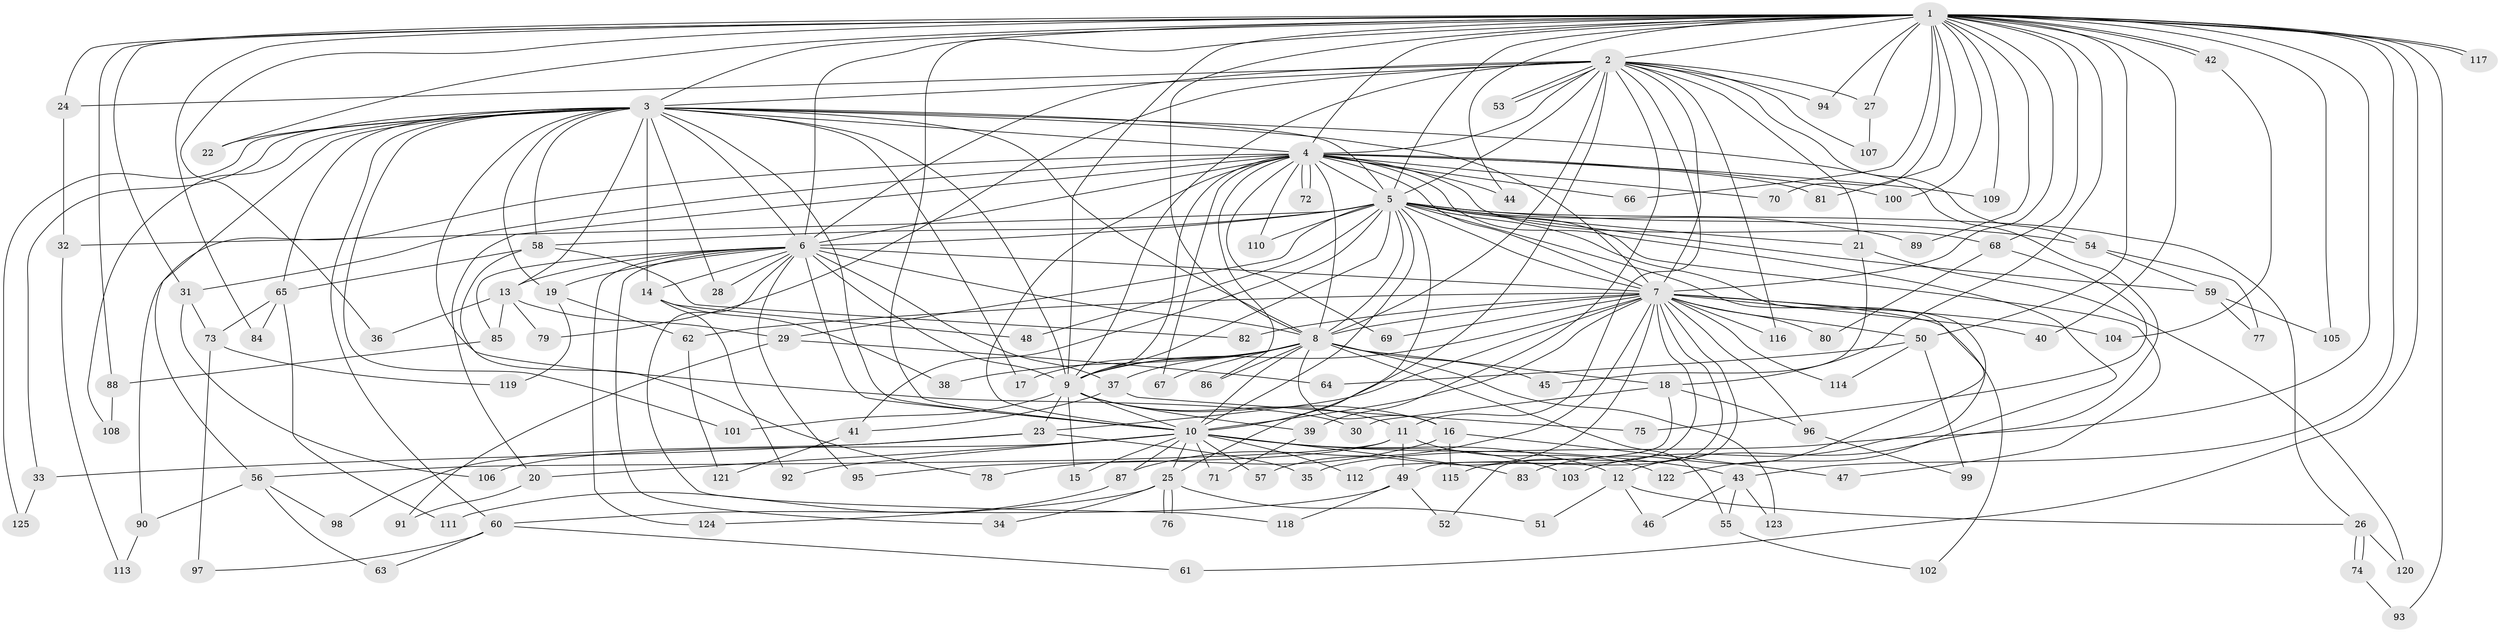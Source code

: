 // coarse degree distribution, {26: 0.016129032258064516, 17: 0.016129032258064516, 20: 0.016129032258064516, 32: 0.016129032258064516, 19: 0.016129032258064516, 16: 0.016129032258064516, 18: 0.016129032258064516, 13: 0.016129032258064516, 6: 0.04838709677419355, 5: 0.0967741935483871, 2: 0.46774193548387094, 4: 0.06451612903225806, 3: 0.12903225806451613, 8: 0.016129032258064516, 7: 0.016129032258064516, 1: 0.03225806451612903}
// Generated by graph-tools (version 1.1) at 2025/17/03/04/25 18:17:31]
// undirected, 125 vertices, 275 edges
graph export_dot {
graph [start="1"]
  node [color=gray90,style=filled];
  1;
  2;
  3;
  4;
  5;
  6;
  7;
  8;
  9;
  10;
  11;
  12;
  13;
  14;
  15;
  16;
  17;
  18;
  19;
  20;
  21;
  22;
  23;
  24;
  25;
  26;
  27;
  28;
  29;
  30;
  31;
  32;
  33;
  34;
  35;
  36;
  37;
  38;
  39;
  40;
  41;
  42;
  43;
  44;
  45;
  46;
  47;
  48;
  49;
  50;
  51;
  52;
  53;
  54;
  55;
  56;
  57;
  58;
  59;
  60;
  61;
  62;
  63;
  64;
  65;
  66;
  67;
  68;
  69;
  70;
  71;
  72;
  73;
  74;
  75;
  76;
  77;
  78;
  79;
  80;
  81;
  82;
  83;
  84;
  85;
  86;
  87;
  88;
  89;
  90;
  91;
  92;
  93;
  94;
  95;
  96;
  97;
  98;
  99;
  100;
  101;
  102;
  103;
  104;
  105;
  106;
  107;
  108;
  109;
  110;
  111;
  112;
  113;
  114;
  115;
  116;
  117;
  118;
  119;
  120;
  121;
  122;
  123;
  124;
  125;
  1 -- 2;
  1 -- 3;
  1 -- 4;
  1 -- 5;
  1 -- 6;
  1 -- 7;
  1 -- 8;
  1 -- 9;
  1 -- 10;
  1 -- 18;
  1 -- 22;
  1 -- 24;
  1 -- 27;
  1 -- 31;
  1 -- 35;
  1 -- 36;
  1 -- 40;
  1 -- 42;
  1 -- 42;
  1 -- 43;
  1 -- 44;
  1 -- 50;
  1 -- 61;
  1 -- 66;
  1 -- 68;
  1 -- 70;
  1 -- 81;
  1 -- 84;
  1 -- 88;
  1 -- 89;
  1 -- 93;
  1 -- 94;
  1 -- 100;
  1 -- 105;
  1 -- 109;
  1 -- 117;
  1 -- 117;
  2 -- 3;
  2 -- 4;
  2 -- 5;
  2 -- 6;
  2 -- 7;
  2 -- 8;
  2 -- 9;
  2 -- 10;
  2 -- 11;
  2 -- 21;
  2 -- 24;
  2 -- 27;
  2 -- 39;
  2 -- 53;
  2 -- 53;
  2 -- 54;
  2 -- 79;
  2 -- 94;
  2 -- 107;
  2 -- 116;
  3 -- 4;
  3 -- 5;
  3 -- 6;
  3 -- 7;
  3 -- 8;
  3 -- 9;
  3 -- 10;
  3 -- 12;
  3 -- 13;
  3 -- 14;
  3 -- 17;
  3 -- 19;
  3 -- 22;
  3 -- 28;
  3 -- 30;
  3 -- 33;
  3 -- 56;
  3 -- 58;
  3 -- 60;
  3 -- 65;
  3 -- 101;
  3 -- 108;
  3 -- 125;
  4 -- 5;
  4 -- 6;
  4 -- 7;
  4 -- 8;
  4 -- 9;
  4 -- 10;
  4 -- 20;
  4 -- 31;
  4 -- 44;
  4 -- 66;
  4 -- 67;
  4 -- 68;
  4 -- 69;
  4 -- 70;
  4 -- 72;
  4 -- 72;
  4 -- 81;
  4 -- 86;
  4 -- 90;
  4 -- 100;
  4 -- 109;
  4 -- 110;
  4 -- 122;
  5 -- 6;
  5 -- 7;
  5 -- 8;
  5 -- 9;
  5 -- 10;
  5 -- 21;
  5 -- 25;
  5 -- 26;
  5 -- 29;
  5 -- 32;
  5 -- 41;
  5 -- 47;
  5 -- 48;
  5 -- 54;
  5 -- 58;
  5 -- 59;
  5 -- 83;
  5 -- 89;
  5 -- 103;
  5 -- 110;
  6 -- 7;
  6 -- 8;
  6 -- 9;
  6 -- 10;
  6 -- 13;
  6 -- 14;
  6 -- 19;
  6 -- 28;
  6 -- 34;
  6 -- 37;
  6 -- 85;
  6 -- 95;
  6 -- 118;
  6 -- 124;
  7 -- 8;
  7 -- 9;
  7 -- 10;
  7 -- 23;
  7 -- 40;
  7 -- 49;
  7 -- 50;
  7 -- 52;
  7 -- 57;
  7 -- 62;
  7 -- 69;
  7 -- 80;
  7 -- 82;
  7 -- 87;
  7 -- 96;
  7 -- 102;
  7 -- 104;
  7 -- 114;
  7 -- 115;
  7 -- 116;
  8 -- 9;
  8 -- 10;
  8 -- 16;
  8 -- 17;
  8 -- 18;
  8 -- 37;
  8 -- 38;
  8 -- 45;
  8 -- 55;
  8 -- 67;
  8 -- 86;
  8 -- 123;
  9 -- 10;
  9 -- 11;
  9 -- 15;
  9 -- 16;
  9 -- 23;
  9 -- 39;
  9 -- 101;
  10 -- 12;
  10 -- 15;
  10 -- 20;
  10 -- 25;
  10 -- 43;
  10 -- 57;
  10 -- 71;
  10 -- 83;
  10 -- 87;
  10 -- 92;
  10 -- 103;
  10 -- 106;
  10 -- 112;
  11 -- 49;
  11 -- 56;
  11 -- 95;
  11 -- 122;
  12 -- 26;
  12 -- 46;
  12 -- 51;
  13 -- 29;
  13 -- 36;
  13 -- 79;
  13 -- 85;
  14 -- 38;
  14 -- 48;
  14 -- 92;
  16 -- 47;
  16 -- 78;
  16 -- 115;
  18 -- 30;
  18 -- 96;
  18 -- 112;
  19 -- 62;
  19 -- 119;
  20 -- 91;
  21 -- 45;
  21 -- 120;
  23 -- 33;
  23 -- 35;
  23 -- 98;
  24 -- 32;
  25 -- 34;
  25 -- 51;
  25 -- 76;
  25 -- 76;
  25 -- 124;
  26 -- 74;
  26 -- 74;
  26 -- 120;
  27 -- 107;
  29 -- 64;
  29 -- 91;
  31 -- 73;
  31 -- 106;
  32 -- 113;
  33 -- 125;
  37 -- 41;
  37 -- 75;
  39 -- 71;
  41 -- 121;
  42 -- 104;
  43 -- 46;
  43 -- 55;
  43 -- 123;
  49 -- 52;
  49 -- 60;
  49 -- 118;
  50 -- 64;
  50 -- 99;
  50 -- 114;
  54 -- 59;
  54 -- 77;
  55 -- 102;
  56 -- 63;
  56 -- 90;
  56 -- 98;
  58 -- 65;
  58 -- 78;
  58 -- 82;
  59 -- 77;
  59 -- 105;
  60 -- 61;
  60 -- 63;
  60 -- 97;
  62 -- 121;
  65 -- 73;
  65 -- 84;
  65 -- 111;
  68 -- 75;
  68 -- 80;
  73 -- 97;
  73 -- 119;
  74 -- 93;
  85 -- 88;
  87 -- 111;
  88 -- 108;
  90 -- 113;
  96 -- 99;
}
